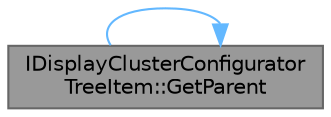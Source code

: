 digraph "IDisplayClusterConfiguratorTreeItem::GetParent"
{
 // INTERACTIVE_SVG=YES
 // LATEX_PDF_SIZE
  bgcolor="transparent";
  edge [fontname=Helvetica,fontsize=10,labelfontname=Helvetica,labelfontsize=10];
  node [fontname=Helvetica,fontsize=10,shape=box,height=0.2,width=0.4];
  rankdir="LR";
  Node1 [id="Node000001",label="IDisplayClusterConfigurator\lTreeItem::GetParent",height=0.2,width=0.4,color="gray40", fillcolor="grey60", style="filled", fontcolor="black",tooltip="Get this item's parent."];
  Node1 -> Node1 [id="edge1_Node000001_Node000001",color="steelblue1",style="solid",tooltip=" "];
}
